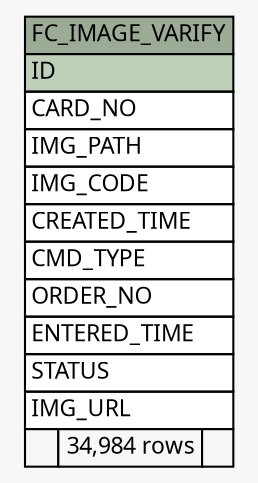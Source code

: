 // dot 2.26.0 on Linux 2.6.32-504.8.1.el6.x86_64
// SchemaSpy rev Unknown
digraph "FC_IMAGE_VARIFY" {
  graph [
    rankdir="RL"
    bgcolor="#f7f7f7"
    nodesep="0.18"
    ranksep="0.46"
    fontname="Microsoft YaHei"
    fontsize="11"
  ];
  node [
    fontname="Microsoft YaHei"
    fontsize="11"
    shape="plaintext"
  ];
  edge [
    arrowsize="0.8"
  ];
  "FC_IMAGE_VARIFY" [
    label=<
    <TABLE BORDER="0" CELLBORDER="1" CELLSPACING="0" BGCOLOR="#ffffff">
      <TR><TD COLSPAN="3" BGCOLOR="#9bab96" ALIGN="CENTER">FC_IMAGE_VARIFY</TD></TR>
      <TR><TD PORT="ID" COLSPAN="3" BGCOLOR="#bed1b8" ALIGN="LEFT">ID</TD></TR>
      <TR><TD PORT="CARD_NO" COLSPAN="3" ALIGN="LEFT">CARD_NO</TD></TR>
      <TR><TD PORT="IMG_PATH" COLSPAN="3" ALIGN="LEFT">IMG_PATH</TD></TR>
      <TR><TD PORT="IMG_CODE" COLSPAN="3" ALIGN="LEFT">IMG_CODE</TD></TR>
      <TR><TD PORT="CREATED_TIME" COLSPAN="3" ALIGN="LEFT">CREATED_TIME</TD></TR>
      <TR><TD PORT="CMD_TYPE" COLSPAN="3" ALIGN="LEFT">CMD_TYPE</TD></TR>
      <TR><TD PORT="ORDER_NO" COLSPAN="3" ALIGN="LEFT">ORDER_NO</TD></TR>
      <TR><TD PORT="ENTERED_TIME" COLSPAN="3" ALIGN="LEFT">ENTERED_TIME</TD></TR>
      <TR><TD PORT="STATUS" COLSPAN="3" ALIGN="LEFT">STATUS</TD></TR>
      <TR><TD PORT="IMG_URL" COLSPAN="3" ALIGN="LEFT">IMG_URL</TD></TR>
      <TR><TD ALIGN="LEFT" BGCOLOR="#f7f7f7">  </TD><TD ALIGN="RIGHT" BGCOLOR="#f7f7f7">34,984 rows</TD><TD ALIGN="RIGHT" BGCOLOR="#f7f7f7">  </TD></TR>
    </TABLE>>
    URL="tables/FC_IMAGE_VARIFY.html"
    tooltip="FC_IMAGE_VARIFY"
  ];
}
